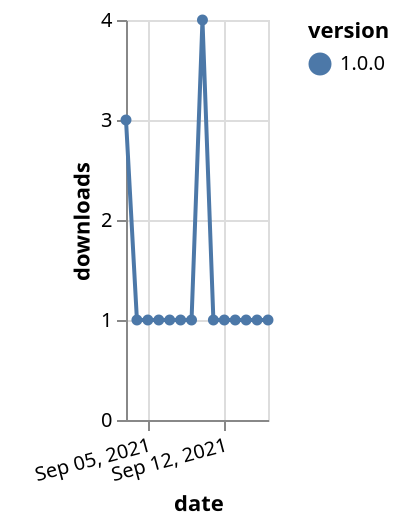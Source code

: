 {"$schema": "https://vega.github.io/schema/vega-lite/v5.json", "description": "A simple bar chart with embedded data.", "data": {"values": [{"date": "2021-09-03", "total": 128, "delta": 3, "version": "1.0.0"}, {"date": "2021-09-04", "total": 129, "delta": 1, "version": "1.0.0"}, {"date": "2021-09-05", "total": 130, "delta": 1, "version": "1.0.0"}, {"date": "2021-09-06", "total": 131, "delta": 1, "version": "1.0.0"}, {"date": "2021-09-07", "total": 132, "delta": 1, "version": "1.0.0"}, {"date": "2021-09-08", "total": 133, "delta": 1, "version": "1.0.0"}, {"date": "2021-09-09", "total": 134, "delta": 1, "version": "1.0.0"}, {"date": "2021-09-10", "total": 138, "delta": 4, "version": "1.0.0"}, {"date": "2021-09-11", "total": 139, "delta": 1, "version": "1.0.0"}, {"date": "2021-09-12", "total": 140, "delta": 1, "version": "1.0.0"}, {"date": "2021-09-13", "total": 141, "delta": 1, "version": "1.0.0"}, {"date": "2021-09-14", "total": 142, "delta": 1, "version": "1.0.0"}, {"date": "2021-09-15", "total": 143, "delta": 1, "version": "1.0.0"}, {"date": "2021-09-16", "total": 144, "delta": 1, "version": "1.0.0"}]}, "width": "container", "mark": {"type": "line", "point": {"filled": true}}, "encoding": {"x": {"field": "date", "type": "temporal", "timeUnit": "yearmonthdate", "title": "date", "axis": {"labelAngle": -15}}, "y": {"field": "delta", "type": "quantitative", "title": "downloads"}, "color": {"field": "version", "type": "nominal"}, "tooltip": {"field": "delta"}}}